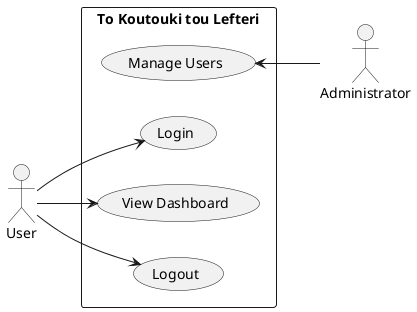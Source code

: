 @startuml

left to right direction

actor "User" as usr
actor "Administrator" as admin

rectangle "To Koutouki tou Lefteri" {
  usecase "Login" as UC1
  usecase "View Dashboard" as UC2
  usecase "Logout" as UC3
  usecase "Manage Users" as UC4
}

usr --> UC1
usr --> UC2
usr --> UC3
admin -up-> UC4

@enduml

